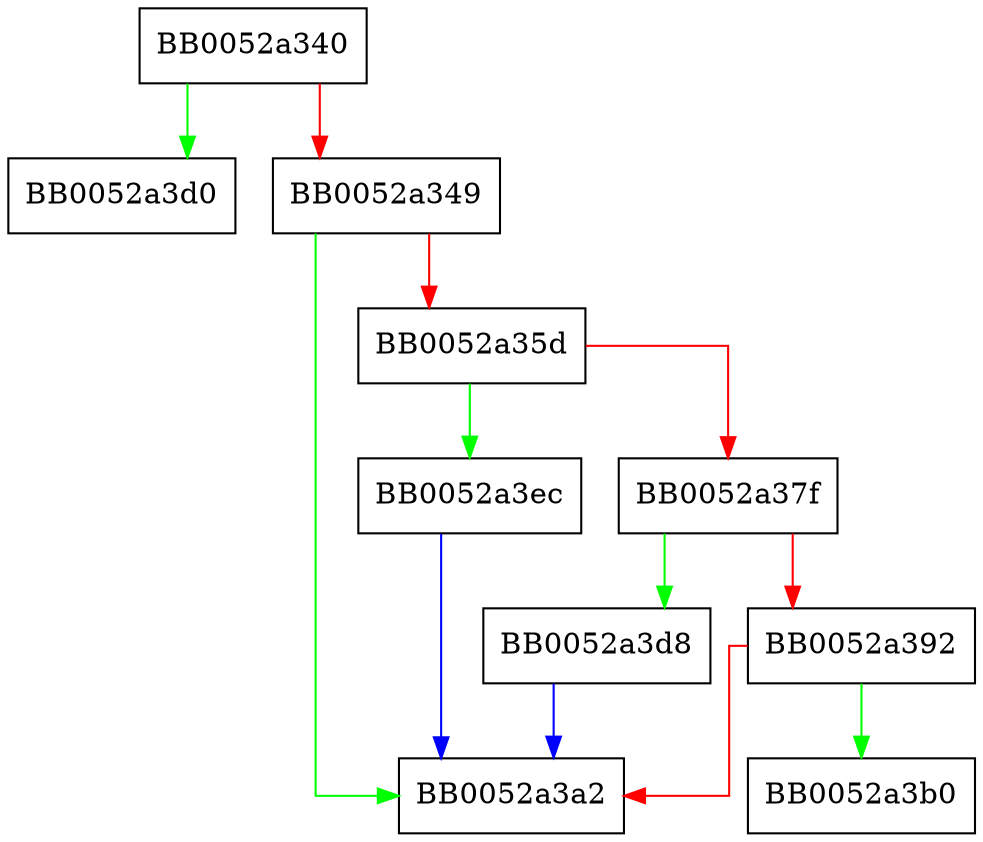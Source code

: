 digraph nbiof_read {
  node [shape="box"];
  graph [splines=ortho];
  BB0052a340 -> BB0052a3d0 [color="green"];
  BB0052a340 -> BB0052a349 [color="red"];
  BB0052a349 -> BB0052a3a2 [color="green"];
  BB0052a349 -> BB0052a35d [color="red"];
  BB0052a35d -> BB0052a3ec [color="green"];
  BB0052a35d -> BB0052a37f [color="red"];
  BB0052a37f -> BB0052a3d8 [color="green"];
  BB0052a37f -> BB0052a392 [color="red"];
  BB0052a392 -> BB0052a3b0 [color="green"];
  BB0052a392 -> BB0052a3a2 [color="red"];
  BB0052a3d8 -> BB0052a3a2 [color="blue"];
  BB0052a3ec -> BB0052a3a2 [color="blue"];
}